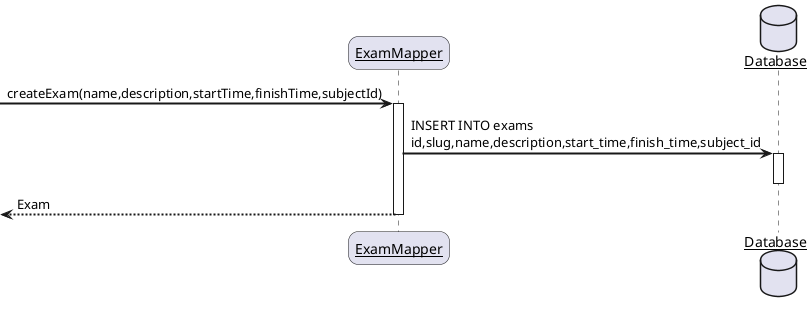 @startuml Foreign Key

skinparam sequenceArrowThickness 2
skinparam roundcorner 20
skinparam maxmessagesize 190
skinparam sequenceParticipant underline

participant "ExamMapper" as A
database Database as B

-> A: createExam(name,description,startTime,finishTime,subjectId)
activate A

A -> B: INSERT INTO exams id,slug,name,description,start_time,finish_time,subject_id
activate B

deactivate B

<-- A : Exam
deactivate A

@enduml